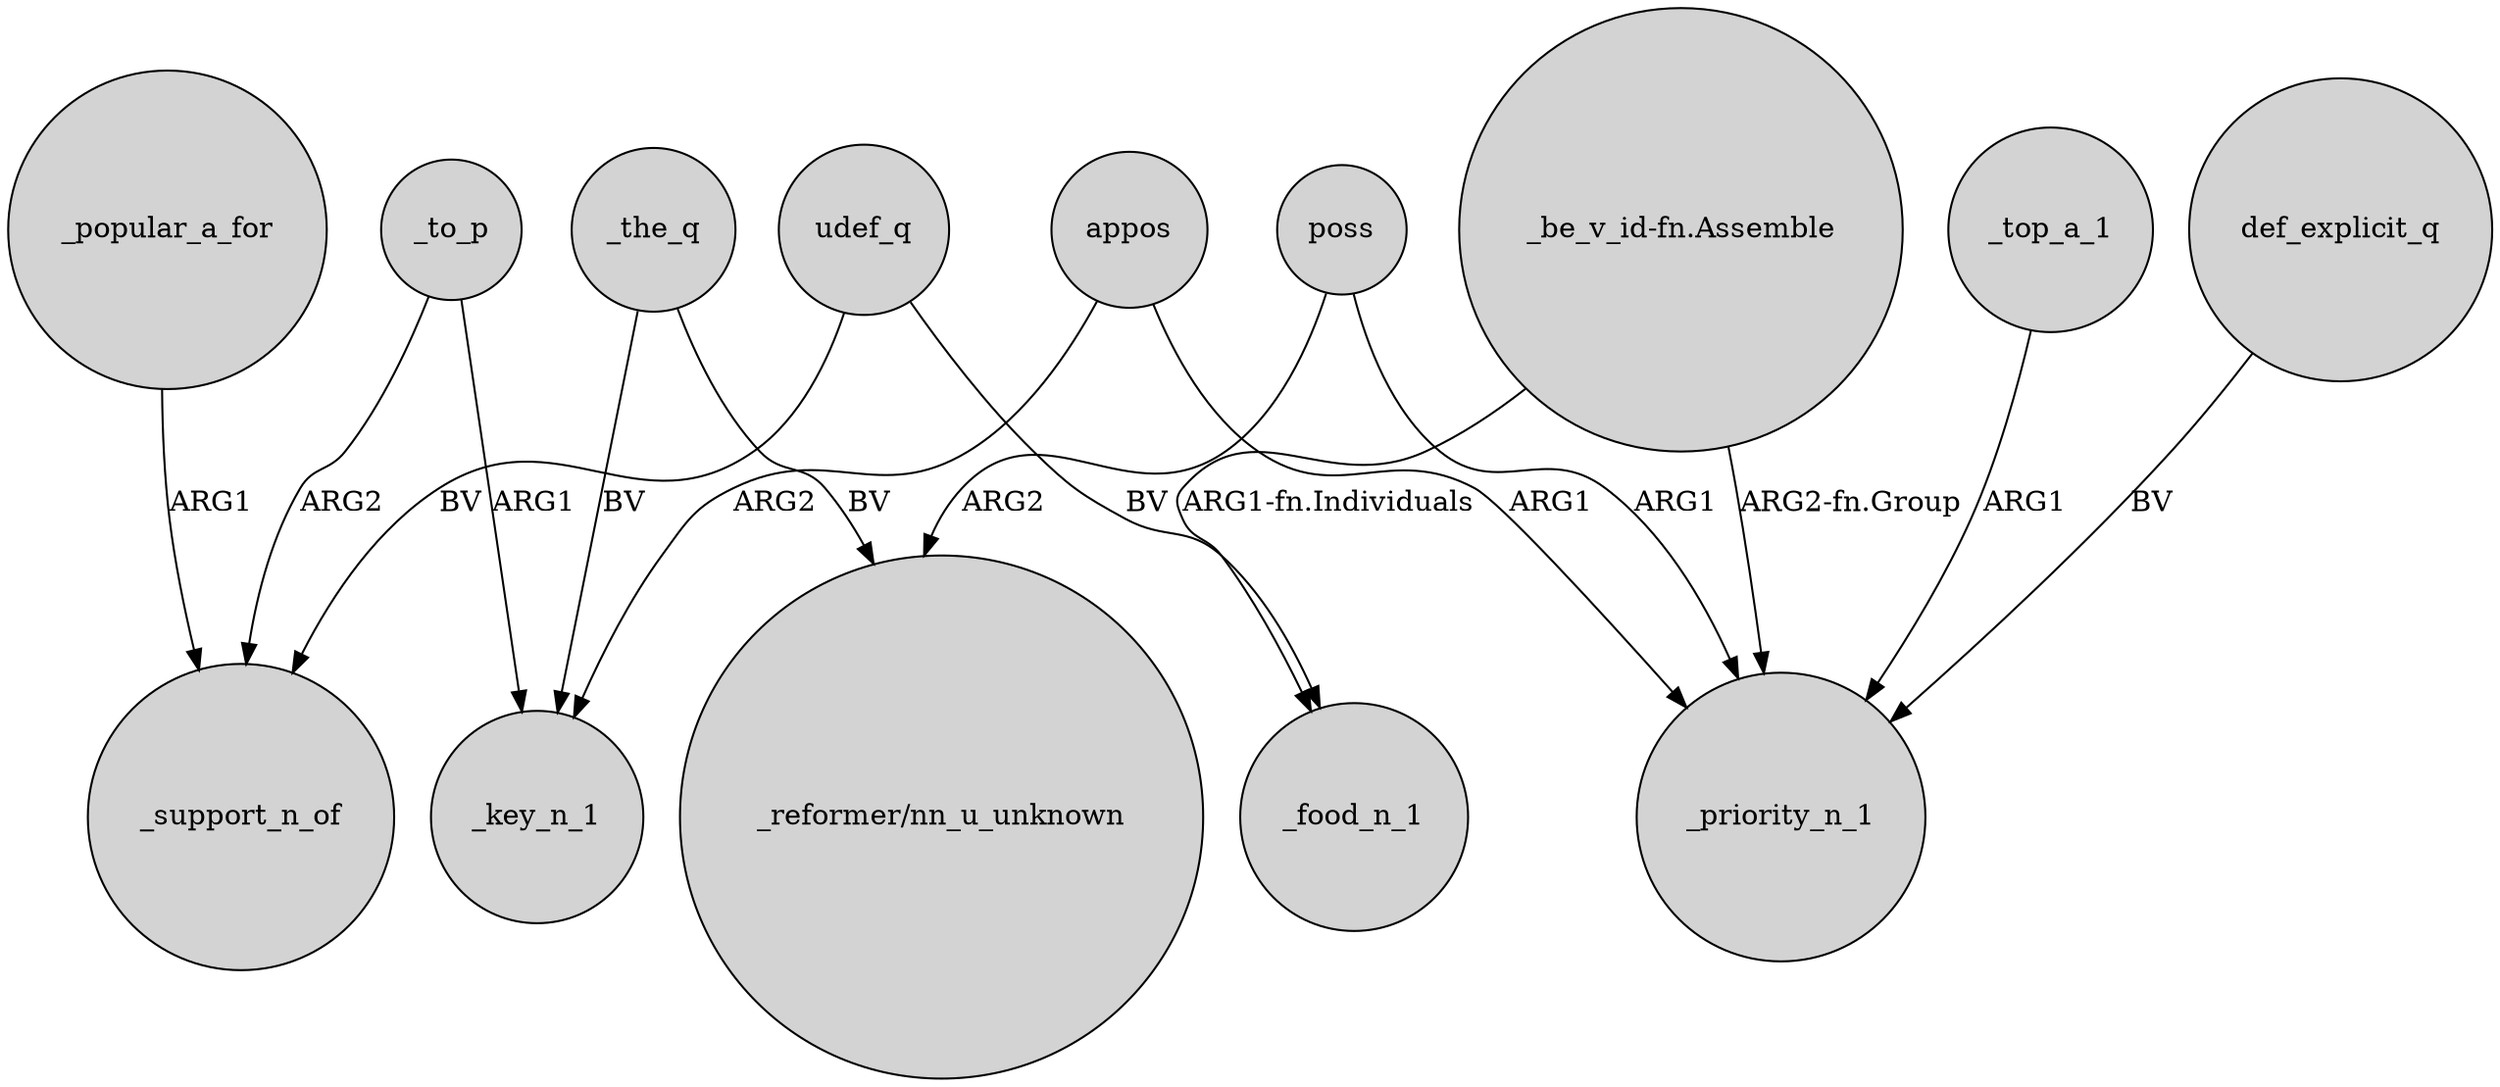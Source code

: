 digraph {
	node [shape=circle style=filled]
	_popular_a_for -> _support_n_of [label=ARG1]
	_to_p -> _support_n_of [label=ARG2]
	_the_q -> "_reformer/nn_u_unknown" [label=BV]
	udef_q -> _food_n_1 [label=BV]
	appos -> _priority_n_1 [label=ARG1]
	_top_a_1 -> _priority_n_1 [label=ARG1]
	_the_q -> _key_n_1 [label=BV]
	def_explicit_q -> _priority_n_1 [label=BV]
	appos -> _key_n_1 [label=ARG2]
	poss -> _priority_n_1 [label=ARG1]
	_to_p -> _key_n_1 [label=ARG1]
	"_be_v_id-fn.Assemble" -> _priority_n_1 [label="ARG2-fn.Group"]
	"_be_v_id-fn.Assemble" -> _food_n_1 [label="ARG1-fn.Individuals"]
	poss -> "_reformer/nn_u_unknown" [label=ARG2]
	udef_q -> _support_n_of [label=BV]
}
